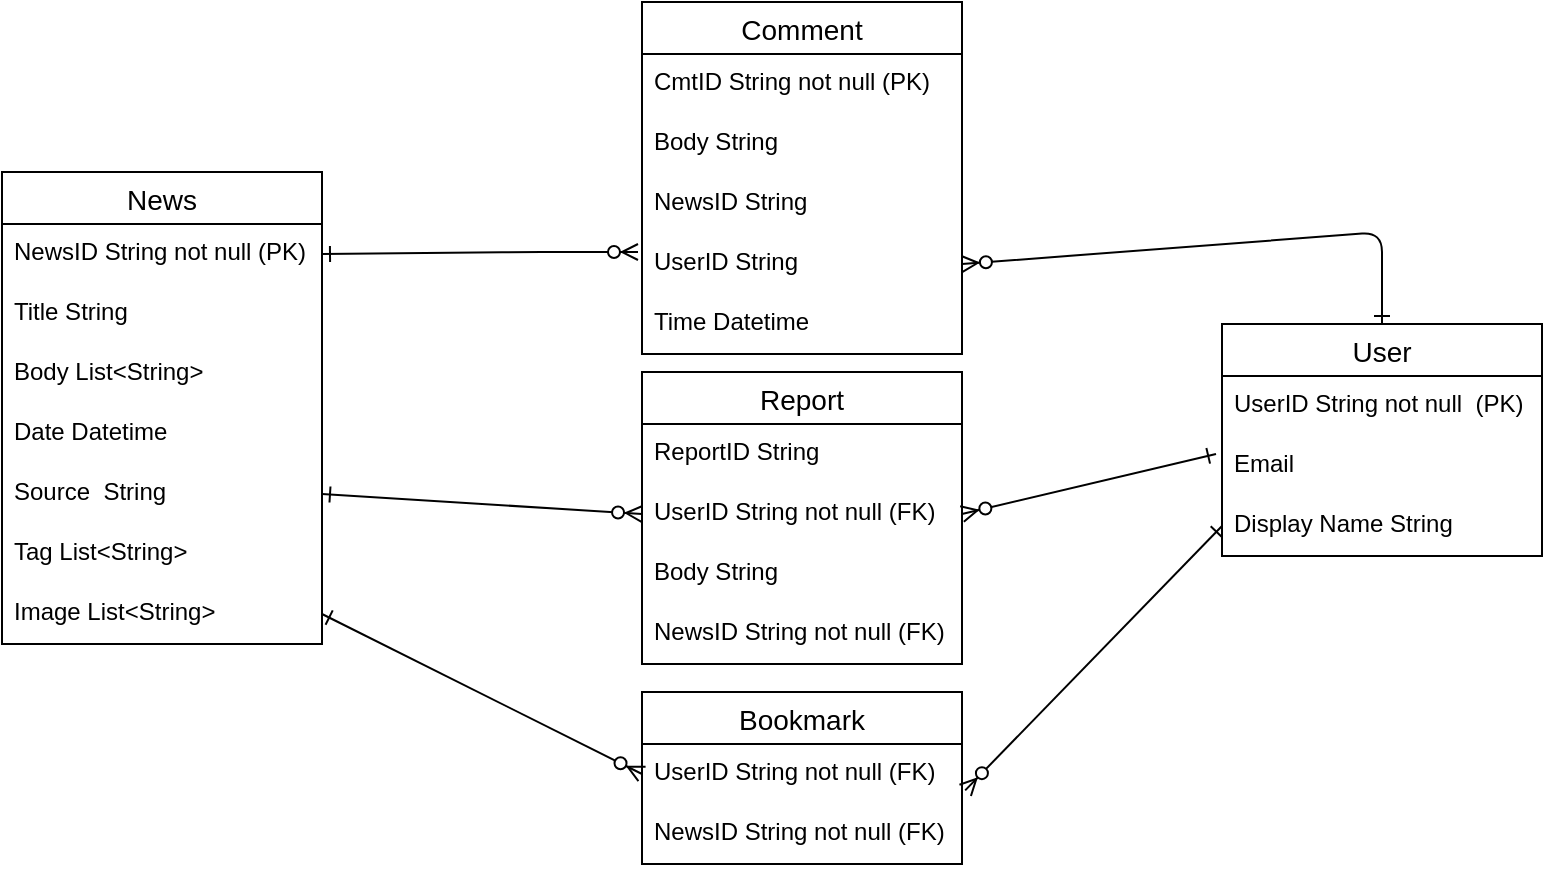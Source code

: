 <mxfile version="14.8.6" type="github">
  <diagram id="_ieselRskx5AGe6wOTRC" name="Page-1">
    <mxGraphModel dx="1038" dy="588" grid="1" gridSize="10" guides="1" tooltips="1" connect="1" arrows="1" fold="1" page="1" pageScale="1" pageWidth="850" pageHeight="1100" math="0" shadow="0">
      <root>
        <mxCell id="0" />
        <mxCell id="1" parent="0" />
        <mxCell id="B8SEOF0ckUSeG-AwuJjK-3" value="User" style="swimlane;fontStyle=0;childLayout=stackLayout;horizontal=1;startSize=26;horizontalStack=0;resizeParent=1;resizeParentMax=0;resizeLast=0;collapsible=1;marginBottom=0;align=center;fontSize=14;" parent="1" vertex="1">
          <mxGeometry x="760" y="176" width="160" height="116" as="geometry" />
        </mxCell>
        <mxCell id="B8SEOF0ckUSeG-AwuJjK-4" value="UserID String not null  (PK)" style="text;strokeColor=none;fillColor=none;spacingLeft=4;spacingRight=4;overflow=hidden;rotatable=0;points=[[0,0.5],[1,0.5]];portConstraint=eastwest;fontSize=12;" parent="B8SEOF0ckUSeG-AwuJjK-3" vertex="1">
          <mxGeometry y="26" width="160" height="30" as="geometry" />
        </mxCell>
        <mxCell id="B8SEOF0ckUSeG-AwuJjK-5" value="Email" style="text;strokeColor=none;fillColor=none;spacingLeft=4;spacingRight=4;overflow=hidden;rotatable=0;points=[[0,0.5],[1,0.5]];portConstraint=eastwest;fontSize=12;" parent="B8SEOF0ckUSeG-AwuJjK-3" vertex="1">
          <mxGeometry y="56" width="160" height="30" as="geometry" />
        </mxCell>
        <mxCell id="B8SEOF0ckUSeG-AwuJjK-6" value="Display Name String" style="text;strokeColor=none;fillColor=none;spacingLeft=4;spacingRight=4;overflow=hidden;rotatable=0;points=[[0,0.5],[1,0.5]];portConstraint=eastwest;fontSize=12;" parent="B8SEOF0ckUSeG-AwuJjK-3" vertex="1">
          <mxGeometry y="86" width="160" height="30" as="geometry" />
        </mxCell>
        <mxCell id="B8SEOF0ckUSeG-AwuJjK-11" value="Report" style="swimlane;fontStyle=0;childLayout=stackLayout;horizontal=1;startSize=26;horizontalStack=0;resizeParent=1;resizeParentMax=0;resizeLast=0;collapsible=1;marginBottom=0;align=center;fontSize=14;" parent="1" vertex="1">
          <mxGeometry x="470" y="200" width="160" height="146" as="geometry" />
        </mxCell>
        <mxCell id="1kLI8YUZDdqHKfu_yTbu-2" value="ReportID String" style="text;strokeColor=none;fillColor=none;spacingLeft=4;spacingRight=4;overflow=hidden;rotatable=0;points=[[0,0.5],[1,0.5]];portConstraint=eastwest;fontSize=12;" vertex="1" parent="B8SEOF0ckUSeG-AwuJjK-11">
          <mxGeometry y="26" width="160" height="30" as="geometry" />
        </mxCell>
        <mxCell id="B8SEOF0ckUSeG-AwuJjK-12" value="UserID String not null (FK)" style="text;strokeColor=none;fillColor=none;spacingLeft=4;spacingRight=4;overflow=hidden;rotatable=0;points=[[0,0.5],[1,0.5]];portConstraint=eastwest;fontSize=12;" parent="B8SEOF0ckUSeG-AwuJjK-11" vertex="1">
          <mxGeometry y="56" width="160" height="30" as="geometry" />
        </mxCell>
        <mxCell id="SNCoAw9AgGJoTQApFD__-1" value="Body String" style="text;strokeColor=none;fillColor=none;spacingLeft=4;spacingRight=4;overflow=hidden;rotatable=0;points=[[0,0.5],[1,0.5]];portConstraint=eastwest;fontSize=12;" parent="B8SEOF0ckUSeG-AwuJjK-11" vertex="1">
          <mxGeometry y="86" width="160" height="30" as="geometry" />
        </mxCell>
        <mxCell id="B8SEOF0ckUSeG-AwuJjK-13" value="NewsID String not null (FK)" style="text;strokeColor=none;fillColor=none;spacingLeft=4;spacingRight=4;overflow=hidden;rotatable=0;points=[[0,0.5],[1,0.5]];portConstraint=eastwest;fontSize=12;" parent="B8SEOF0ckUSeG-AwuJjK-11" vertex="1">
          <mxGeometry y="116" width="160" height="30" as="geometry" />
        </mxCell>
        <mxCell id="B8SEOF0ckUSeG-AwuJjK-15" value="Bookmark" style="swimlane;fontStyle=0;childLayout=stackLayout;horizontal=1;startSize=26;horizontalStack=0;resizeParent=1;resizeParentMax=0;resizeLast=0;collapsible=1;marginBottom=0;align=center;fontSize=14;" parent="1" vertex="1">
          <mxGeometry x="470" y="360" width="160" height="86" as="geometry" />
        </mxCell>
        <mxCell id="B8SEOF0ckUSeG-AwuJjK-17" value="UserID String not null (FK)" style="text;strokeColor=none;fillColor=none;spacingLeft=4;spacingRight=4;overflow=hidden;rotatable=0;points=[[0,0.5],[1,0.5]];portConstraint=eastwest;fontSize=12;" parent="B8SEOF0ckUSeG-AwuJjK-15" vertex="1">
          <mxGeometry y="26" width="160" height="30" as="geometry" />
        </mxCell>
        <mxCell id="B8SEOF0ckUSeG-AwuJjK-18" value="NewsID String not null (FK)" style="text;strokeColor=none;fillColor=none;spacingLeft=4;spacingRight=4;overflow=hidden;rotatable=0;points=[[0,0.5],[1,0.5]];portConstraint=eastwest;fontSize=12;" parent="B8SEOF0ckUSeG-AwuJjK-15" vertex="1">
          <mxGeometry y="56" width="160" height="30" as="geometry" />
        </mxCell>
        <mxCell id="B8SEOF0ckUSeG-AwuJjK-23" value="News" style="swimlane;fontStyle=0;childLayout=stackLayout;horizontal=1;startSize=26;horizontalStack=0;resizeParent=1;resizeParentMax=0;resizeLast=0;collapsible=1;marginBottom=0;align=center;fontSize=14;" parent="1" vertex="1">
          <mxGeometry x="150" y="100" width="160" height="236" as="geometry" />
        </mxCell>
        <mxCell id="B8SEOF0ckUSeG-AwuJjK-24" value="NewsID String not null (PK)" style="text;strokeColor=none;fillColor=none;spacingLeft=4;spacingRight=4;overflow=hidden;rotatable=0;points=[[0,0.5],[1,0.5]];portConstraint=eastwest;fontSize=12;" parent="B8SEOF0ckUSeG-AwuJjK-23" vertex="1">
          <mxGeometry y="26" width="160" height="30" as="geometry" />
        </mxCell>
        <mxCell id="B8SEOF0ckUSeG-AwuJjK-25" value="Title String" style="text;strokeColor=none;fillColor=none;spacingLeft=4;spacingRight=4;overflow=hidden;rotatable=0;points=[[0,0.5],[1,0.5]];portConstraint=eastwest;fontSize=12;" parent="B8SEOF0ckUSeG-AwuJjK-23" vertex="1">
          <mxGeometry y="56" width="160" height="30" as="geometry" />
        </mxCell>
        <mxCell id="B8SEOF0ckUSeG-AwuJjK-22" value="Body List&lt;String&gt;" style="text;strokeColor=none;fillColor=none;spacingLeft=4;spacingRight=4;overflow=hidden;rotatable=0;points=[[0,0.5],[1,0.5]];portConstraint=eastwest;fontSize=12;" parent="B8SEOF0ckUSeG-AwuJjK-23" vertex="1">
          <mxGeometry y="86" width="160" height="30" as="geometry" />
        </mxCell>
        <mxCell id="B8SEOF0ckUSeG-AwuJjK-20" value="Date Datetime" style="text;strokeColor=none;fillColor=none;spacingLeft=4;spacingRight=4;overflow=hidden;rotatable=0;points=[[0,0.5],[1,0.5]];portConstraint=eastwest;fontSize=12;" parent="B8SEOF0ckUSeG-AwuJjK-23" vertex="1">
          <mxGeometry y="116" width="160" height="30" as="geometry" />
        </mxCell>
        <mxCell id="B8SEOF0ckUSeG-AwuJjK-21" value="Source  String" style="text;strokeColor=none;fillColor=none;spacingLeft=4;spacingRight=4;overflow=hidden;rotatable=0;points=[[0,0.5],[1,0.5]];portConstraint=eastwest;fontSize=12;" parent="B8SEOF0ckUSeG-AwuJjK-23" vertex="1">
          <mxGeometry y="146" width="160" height="30" as="geometry" />
        </mxCell>
        <mxCell id="B8SEOF0ckUSeG-AwuJjK-27" value="Tag List&lt;String&gt;" style="text;strokeColor=none;fillColor=none;spacingLeft=4;spacingRight=4;overflow=hidden;rotatable=0;points=[[0,0.5],[1,0.5]];portConstraint=eastwest;fontSize=12;" parent="B8SEOF0ckUSeG-AwuJjK-23" vertex="1">
          <mxGeometry y="176" width="160" height="30" as="geometry" />
        </mxCell>
        <mxCell id="B8SEOF0ckUSeG-AwuJjK-35" value="Image List&lt;String&gt;" style="text;strokeColor=none;fillColor=none;spacingLeft=4;spacingRight=4;overflow=hidden;rotatable=0;points=[[0,0.5],[1,0.5]];portConstraint=eastwest;fontSize=12;" parent="B8SEOF0ckUSeG-AwuJjK-23" vertex="1">
          <mxGeometry y="206" width="160" height="30" as="geometry" />
        </mxCell>
        <mxCell id="B8SEOF0ckUSeG-AwuJjK-38" value="Comment" style="swimlane;fontStyle=0;childLayout=stackLayout;horizontal=1;startSize=26;horizontalStack=0;resizeParent=1;resizeParentMax=0;resizeLast=0;collapsible=1;marginBottom=0;align=center;fontSize=14;" parent="1" vertex="1">
          <mxGeometry x="470" y="15" width="160" height="176" as="geometry" />
        </mxCell>
        <mxCell id="B8SEOF0ckUSeG-AwuJjK-39" value="CmtID String not null (PK)" style="text;strokeColor=none;fillColor=none;spacingLeft=4;spacingRight=4;overflow=hidden;rotatable=0;points=[[0,0.5],[1,0.5]];portConstraint=eastwest;fontSize=12;" parent="B8SEOF0ckUSeG-AwuJjK-38" vertex="1">
          <mxGeometry y="26" width="160" height="30" as="geometry" />
        </mxCell>
        <mxCell id="B8SEOF0ckUSeG-AwuJjK-40" value="Body String" style="text;strokeColor=none;fillColor=none;spacingLeft=4;spacingRight=4;overflow=hidden;rotatable=0;points=[[0,0.5],[1,0.5]];portConstraint=eastwest;fontSize=12;" parent="B8SEOF0ckUSeG-AwuJjK-38" vertex="1">
          <mxGeometry y="56" width="160" height="30" as="geometry" />
        </mxCell>
        <mxCell id="1kLI8YUZDdqHKfu_yTbu-1" value="NewsID String" style="text;strokeColor=none;fillColor=none;spacingLeft=4;spacingRight=4;overflow=hidden;rotatable=0;points=[[0,0.5],[1,0.5]];portConstraint=eastwest;fontSize=12;" vertex="1" parent="B8SEOF0ckUSeG-AwuJjK-38">
          <mxGeometry y="86" width="160" height="30" as="geometry" />
        </mxCell>
        <mxCell id="B8SEOF0ckUSeG-AwuJjK-47" value="UserID String" style="text;strokeColor=none;fillColor=none;spacingLeft=4;spacingRight=4;overflow=hidden;rotatable=0;points=[[0,0.5],[1,0.5]];portConstraint=eastwest;fontSize=12;" parent="B8SEOF0ckUSeG-AwuJjK-38" vertex="1">
          <mxGeometry y="116" width="160" height="30" as="geometry" />
        </mxCell>
        <mxCell id="B8SEOF0ckUSeG-AwuJjK-41" value="Time Datetime" style="text;strokeColor=none;fillColor=none;spacingLeft=4;spacingRight=4;overflow=hidden;rotatable=0;points=[[0,0.5],[1,0.5]];portConstraint=eastwest;fontSize=12;" parent="B8SEOF0ckUSeG-AwuJjK-38" vertex="1">
          <mxGeometry y="146" width="160" height="30" as="geometry" />
        </mxCell>
        <mxCell id="B8SEOF0ckUSeG-AwuJjK-53" value="" style="fontSize=12;html=1;endArrow=ERzeroToMany;startArrow=ERone;startFill=0;elbow=vertical;exitX=0.5;exitY=0;exitDx=0;exitDy=0;entryX=1;entryY=0.5;entryDx=0;entryDy=0;" parent="1" source="B8SEOF0ckUSeG-AwuJjK-3" target="B8SEOF0ckUSeG-AwuJjK-47" edge="1">
          <mxGeometry width="100" height="100" relative="1" as="geometry">
            <mxPoint x="820" y="70.0" as="sourcePoint" />
            <mxPoint x="820.48" y="118.81" as="targetPoint" />
            <Array as="points">
              <mxPoint x="840" y="130" />
            </Array>
          </mxGeometry>
        </mxCell>
        <mxCell id="B8SEOF0ckUSeG-AwuJjK-54" value="" style="fontSize=12;html=1;endArrow=ERzeroToMany;startArrow=ERone;startFill=0;elbow=vertical;exitX=1;exitY=0.5;exitDx=0;exitDy=0;" parent="1" source="B8SEOF0ckUSeG-AwuJjK-24" edge="1">
          <mxGeometry width="100" height="100" relative="1" as="geometry">
            <mxPoint x="450" y="179" as="sourcePoint" />
            <mxPoint x="468" y="140" as="targetPoint" />
            <Array as="points">
              <mxPoint x="410" y="140" />
            </Array>
          </mxGeometry>
        </mxCell>
        <mxCell id="B8SEOF0ckUSeG-AwuJjK-55" value="" style="fontSize=12;html=1;endArrow=ERzeroToMany;startArrow=ERone;startFill=0;elbow=vertical;entryX=1;entryY=0.5;entryDx=0;entryDy=0;endFill=1;" parent="1" target="B8SEOF0ckUSeG-AwuJjK-12" edge="1">
          <mxGeometry width="100" height="100" relative="1" as="geometry">
            <mxPoint x="757" y="241" as="sourcePoint" />
            <mxPoint x="600" y="290" as="targetPoint" />
            <Array as="points" />
          </mxGeometry>
        </mxCell>
        <mxCell id="B8SEOF0ckUSeG-AwuJjK-56" value="" style="fontSize=12;html=1;endArrow=ERzeroToMany;startArrow=ERone;startFill=0;elbow=vertical;exitX=1;exitY=0.5;exitDx=0;exitDy=0;entryX=0;entryY=0.5;entryDx=0;entryDy=0;" parent="1" source="B8SEOF0ckUSeG-AwuJjK-21" target="B8SEOF0ckUSeG-AwuJjK-12" edge="1">
          <mxGeometry width="100" height="100" relative="1" as="geometry">
            <mxPoint x="448" y="400" as="sourcePoint" />
            <mxPoint x="290" y="400" as="targetPoint" />
            <Array as="points" />
          </mxGeometry>
        </mxCell>
        <mxCell id="B8SEOF0ckUSeG-AwuJjK-57" value="" style="fontSize=12;html=1;endArrow=ERzeroToMany;startArrow=ERone;startFill=0;elbow=vertical;entryX=1.01;entryY=0.773;entryDx=0;entryDy=0;exitX=0;exitY=0.5;exitDx=0;exitDy=0;entryPerimeter=0;" parent="1" source="B8SEOF0ckUSeG-AwuJjK-6" target="B8SEOF0ckUSeG-AwuJjK-17" edge="1">
          <mxGeometry width="100" height="100" relative="1" as="geometry">
            <mxPoint x="747" y="320" as="sourcePoint" />
            <mxPoint x="620" y="320" as="targetPoint" />
            <Array as="points" />
          </mxGeometry>
        </mxCell>
        <mxCell id="B8SEOF0ckUSeG-AwuJjK-58" value="" style="fontSize=12;html=1;endArrow=ERzeroToMany;startArrow=ERone;startFill=0;elbow=vertical;entryX=0;entryY=0.5;entryDx=0;entryDy=0;exitX=1;exitY=0.5;exitDx=0;exitDy=0;" parent="1" source="B8SEOF0ckUSeG-AwuJjK-35" target="B8SEOF0ckUSeG-AwuJjK-17" edge="1">
          <mxGeometry width="100" height="100" relative="1" as="geometry">
            <mxPoint x="457" y="320" as="sourcePoint" />
            <mxPoint x="330" y="320" as="targetPoint" />
            <Array as="points" />
          </mxGeometry>
        </mxCell>
      </root>
    </mxGraphModel>
  </diagram>
</mxfile>
